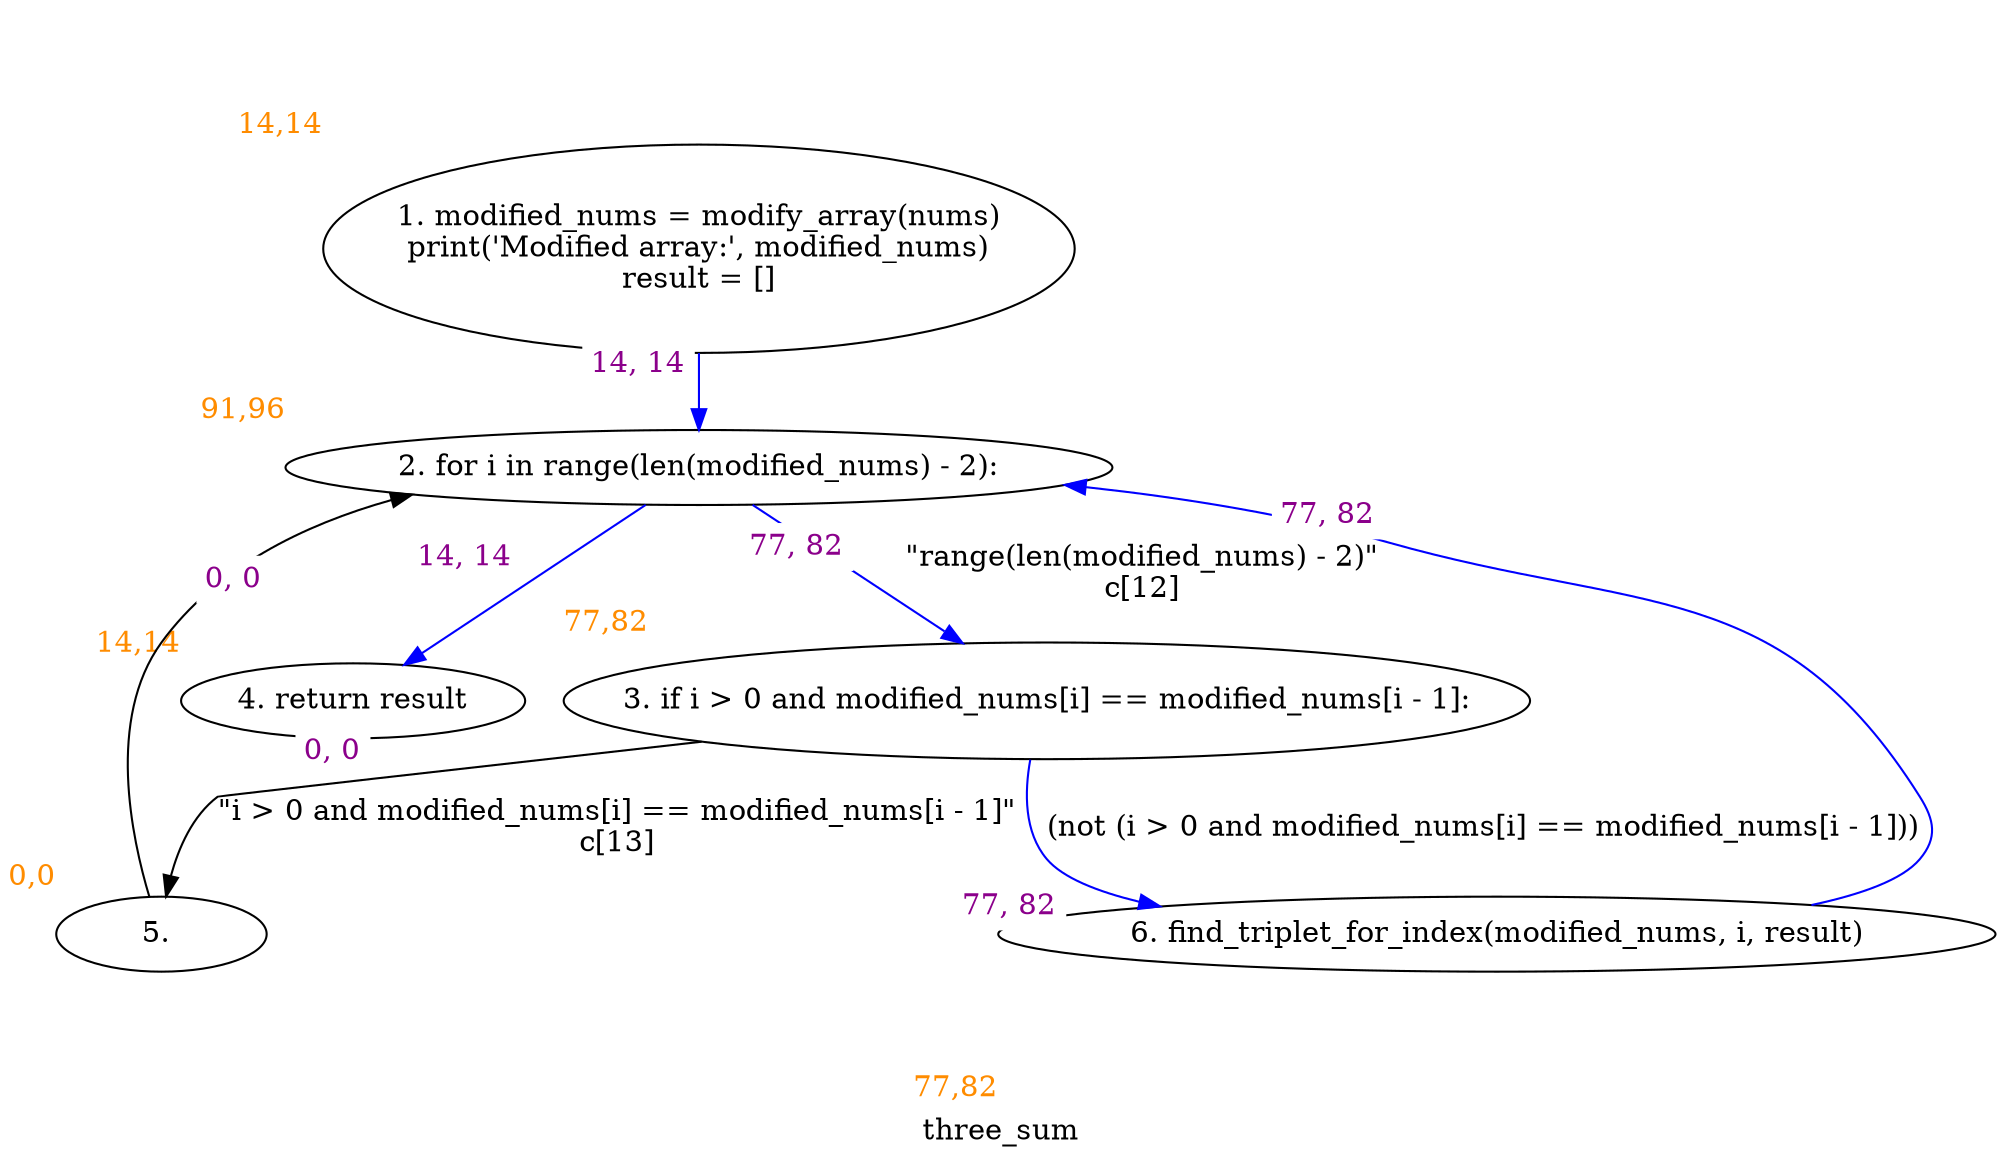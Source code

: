 digraph clusterthree_sum {
	graph [bb="0,0,794.09,439.77",
		label=three_sum,
		lheight=0.22,
		lp="397.04,11.875",
		lwidth=0.80,
		xlabel=<<br></br><br></br><br></br><font color='darkorange'>-1,-1</font>>
	];
	node [label="\N",
		xlabel=<<br></br><br></br><br></br><font color='darkorange'>-1,-1</font>>
	];
	1	[height=1.3946,
		label="1. modified_nums = modify_array(nums)
print('Modified array:', modified_nums)
result = []",
		pos="277.82,373.82",
		width=4.6453,
		xlabel=<<br></br><br></br><br></br><font color='darkorange'>14,14</font>>,
		xlp="95.21,431.9"];
	2	[height=0.5,
		label="2. for i in range(len(modified_nums) - 2):
",
		pos="277.82,268.61",
		width=4.4956,
		xlabel=<<br></br><br></br><br></br><font color='darkorange'>91,96</font>>,
		xlp="100.6,294.49"];
	1 -> 2	[color=blue,
		label_bgcolor=white,
		pos="e,277.82,287.01 277.82,323.33 277.82,314.77 277.82,306.14 277.82,298.37",
		xlabel=<<TABLE BORDER="0" CELLBORDER="0" CELLSPACING="0"><TR><TD><TABLE BORDER="0" CELLBORDER="0" CELLSPACING="0" CELLPADDING="4" BGCOLOR="white"><TR><TD><font color="darkmagenta">14, 14</font></TD></TR></TABLE></TD></TR></TABLE>>,
		xlp="254.57,291.24"];
	3	[height=0.77585,
		label="3. if i > 0 and modified_nums[i] == modified_nums[i - 1]:",
		pos="433.82,155.18",
		width=6.3689,
		xlabel=<<br></br><br></br><br></br><font color='darkorange'>77,82</font>>,
		xlp="189.16,190.99"];
	2 -> 3	[color=blue,
		label="\"range(len(modified_nums) - 2)\"\nc[12]",
		label_bgcolor=white,
		lp="459.57,216.86",
		pos="e,396.08,183.13 301.85,250.44 324.42,234.32 358.83,209.74 386.85,189.73",
		xlabel=<<TABLE BORDER="0" CELLBORDER="0" CELLSPACING="0"><TR><TD><TABLE BORDER="0" CELLBORDER="0" CELLSPACING="0" CELLPADDING="4" BGCOLOR="white"><TR><TD><font color="darkmagenta">77, 82</font></TD></TR></TABLE></TD></TR></TABLE>>,
		xlp="325.74,230.65"];
	4	[height=0.5,
		label="4. return result
",
		pos="122.82,155.18",
		width=1.7788,
		xlabel=<<br></br><br></br><br></br><font color='darkorange'>14,14</font>>,
		xlp="43.403,181.06"];
	2 -> 4	[color=blue,
		label_bgcolor=white,
		pos="e,145.46,172.46 253.94,250.44 227.27,231.27 183.99,200.16 154.51,178.97",
		xlabel=<<TABLE BORDER="0" CELLBORDER="0" CELLSPACING="0"><TR><TD><TABLE BORDER="0" CELLBORDER="0" CELLSPACING="0" CELLPADDING="4" BGCOLOR="white"><TR><TD><font color="darkmagenta">14, 14</font></TD></TR></TABLE></TD></TR></TABLE>>,
		xlp="176.59,225.43"];
	5	[height=0.5,
		label="5. ",
		pos="67.816,41.75",
		width=1.4046,
		xlabel=<<br></br><br></br><br></br><font color='darkorange'>0,0</font>>,
		xlp="8.625,67.625"];
	3 -> 5	[label="\"i > 0 and modified_nums[i] == modified_nums[i - 1]\"\nc[13]",
		label_bgcolor=white,
		lp="258.82,93.5",
		pos="e,72.811,59.95 271.78,135.11 192.89,125.28 113.32,114.32 105.82,109.25 92.25,100.09 82.945,84.365 76.939,70.505",
		xlabel=<<TABLE BORDER="0" CELLBORDER="0" CELLSPACING="0"><TR><TD><TABLE BORDER="0" CELLBORDER="0" CELLSPACING="0" CELLPADDING="4" BGCOLOR="white"><TR><TD><font color="darkmagenta">0, 0</font></TD></TR></TABLE></TD></TR></TABLE>>,
		xlp="178.51,134.26"];
	6	[height=0.5,
		label="6. find_triplet_for_index(modified_nums, i, result)
",
		pos="596.82,41.75",
		width=5.4797,
		xlabel=<<br></br><br></br><br></br><font color='darkorange'>77,82</font>>,
		xlp="384.17,67.625"];
	3 -> 6	[color=blue,
		label="(not (i > 0 and modified_nums[i] == modified_nums[i - 1]))",
		label_bgcolor=white,
		lp="590.69,93.5",
		pos="e,474.68,56.292 421.18,127.01 415.79,111.01 412.97,91.316 424.07,77.75 430.5,69.878 445.24,63.735 463.53,58.953",
		xlabel=<<TABLE BORDER="0" CELLBORDER="0" CELLSPACING="0"><TR><TD><TABLE BORDER="0" CELLBORDER="0" CELLSPACING="0" CELLPADDING="4" BGCOLOR="white"><TR><TD><font color="darkmagenta">77, 82</font></TD></TR></TABLE></TD></TR></TABLE>>,
		xlp="459.54,82.558"];
	5 -> 2	[label_bgcolor=white,
		pos="e,169.94,254.79 58.884,59.621 45.289,87.879 23.601,145.38 49.816,183.11 74.913,219.23 117.35,239.95 158.85,251.81",
		xlabel=<<TABLE BORDER="0" CELLBORDER="0" CELLSPACING="0"><TR><TD><TABLE BORDER="0" CELLBORDER="0" CELLSPACING="0" CELLPADDING="4" BGCOLOR="white"><TR><TD><font color="darkmagenta">0, 0</font></TD></TR></TABLE></TD></TR></TABLE>>,
		xlp="53.584,219.93"];
	6 -> 2	[color=blue,
		label_bgcolor=white,
		pos="e,421.94,260.24 709.88,56.905 731.99,61.998 750.59,68.786 757.82,77.75 766.6,88.65 763.66,96.528 757.82,109.25 736.78,155.04 714.64,\
156.56 671.82,183.11 600.55,227.29 509.65,248.62 433.12,258.82",
		xlabel=<<TABLE BORDER="0" CELLBORDER="0" CELLSPACING="0"><TR><TD><TABLE BORDER="0" CELLBORDER="0" CELLSPACING="0" CELLPADDING="4" BGCOLOR="white"><TR><TD><font color="darkmagenta">77, 82</font></TD></TR></TABLE></TD></TR></TABLE>>,
		xlp="612.2,236.31"];
}
